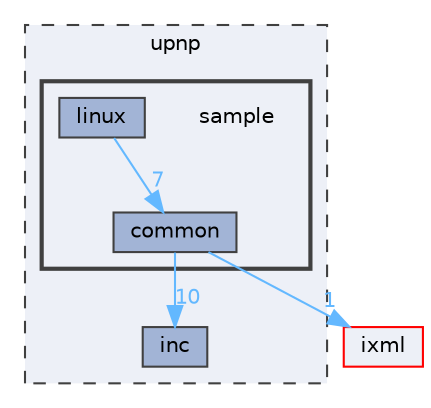 digraph "/Users/mylhyz/Downloads/libupnp-1.14.18/upnp/sample"
{
 // LATEX_PDF_SIZE
  bgcolor="transparent";
  edge [fontname=Helvetica,fontsize=10,labelfontname=Helvetica,labelfontsize=10];
  node [fontname=Helvetica,fontsize=10,shape=box,height=0.2,width=0.4];
  compound=true
  subgraph clusterdir_500eb3075243de088213ee7b504b6a30 {
    graph [ bgcolor="#edf0f7", pencolor="grey25", label="upnp", fontname=Helvetica,fontsize=10 style="filled,dashed", URL="dir_500eb3075243de088213ee7b504b6a30.html",tooltip=""]
  dir_3da35c713fa963ae049913675ac870d6 [label="inc", fillcolor="#a2b4d6", color="grey25", style="filled", URL="dir_3da35c713fa963ae049913675ac870d6.html",tooltip=""];
  subgraph clusterdir_124366a906f44e52e082911f91ab8e50 {
    graph [ bgcolor="#edf0f7", pencolor="grey25", label="", fontname=Helvetica,fontsize=10 style="filled,bold", URL="dir_124366a906f44e52e082911f91ab8e50.html",tooltip=""]
    dir_124366a906f44e52e082911f91ab8e50 [shape=plaintext, label="sample"];
  dir_d2ed06dd5e65f4eb53e6d04be4745c12 [label="common", fillcolor="#a2b4d6", color="grey25", style="filled", URL="dir_d2ed06dd5e65f4eb53e6d04be4745c12.html",tooltip=""];
  dir_d9377b1a6ada5b2fce695d20ab4ef0b4 [label="linux", fillcolor="#a2b4d6", color="grey25", style="filled", URL="dir_d9377b1a6ada5b2fce695d20ab4ef0b4.html",tooltip=""];
  }
  }
  dir_31beb016aa6d7229478e8618a61a6722 [label="ixml", fillcolor="#edf0f7", color="red", style="filled", URL="dir_31beb016aa6d7229478e8618a61a6722.html",tooltip=""];
  dir_d2ed06dd5e65f4eb53e6d04be4745c12->dir_31beb016aa6d7229478e8618a61a6722 [headlabel="1", labeldistance=1.5 headhref="dir_000003_000011.html" href="dir_000003_000011.html" color="steelblue1" fontcolor="steelblue1"];
  dir_d2ed06dd5e65f4eb53e6d04be4745c12->dir_3da35c713fa963ae049913675ac870d6 [headlabel="10", labeldistance=1.5 headhref="dir_000003_000009.html" href="dir_000003_000009.html" color="steelblue1" fontcolor="steelblue1"];
  dir_d9377b1a6ada5b2fce695d20ab4ef0b4->dir_d2ed06dd5e65f4eb53e6d04be4745c12 [headlabel="7", labeldistance=1.5 headhref="dir_000012_000003.html" href="dir_000012_000003.html" color="steelblue1" fontcolor="steelblue1"];
}
